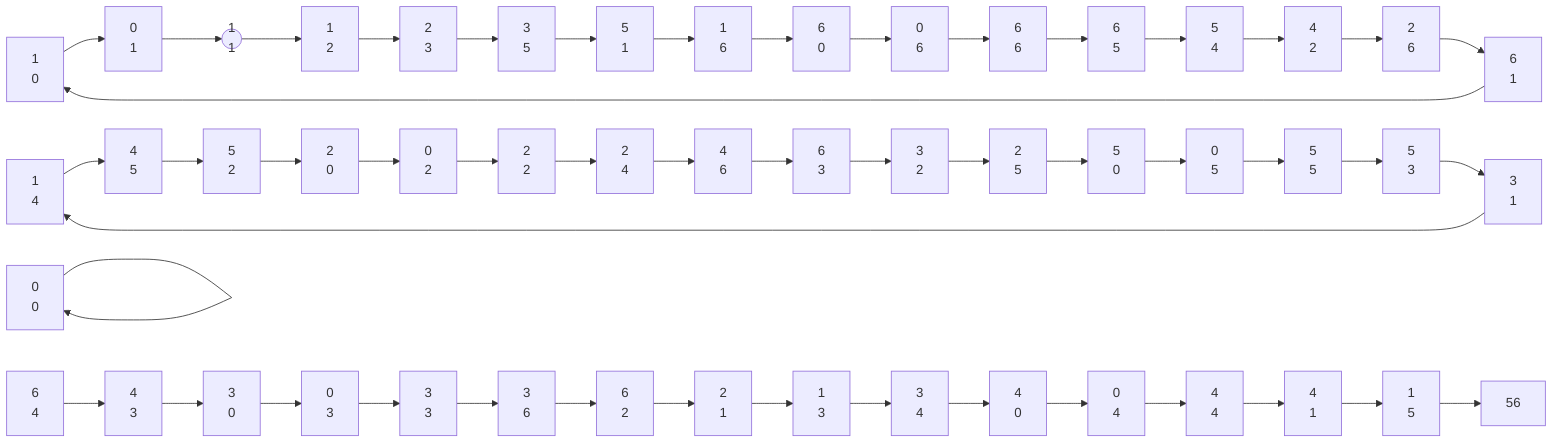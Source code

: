 graph LR;
  00[0<br/>0]-->00;
  01[0<br/>1]-->11;
  02[0<br/>2]-->22;
  03[0<br/>3]-->33;
  04[0<br/>4]-->44;
  05[0<br/>5]-->55;
  06[0<br/>6]-->66;
  10[1<br/>0]-->01;
  11((1<br/>1))-->12;
  12[1<br/>2]-->23;
  13[1<br/>3]-->34;
  14[1<br/>4]-->45;
  15[1<br/>5]-->56;
  16[1<br/>6]-->60;
  20[2<br/>0]-->02;
  21[2<br/>1]-->13;
  22[2<br/>2]-->24;
  23[2<br/>3]-->35;
  24[2<br/>4]-->46;
  25[2<br/>5]-->50;
  26[2<br/>6]-->61;
  30[3<br/>0]-->03;
  31[3<br/>1]-->14;
  32[3<br/>2]-->25;
  33[3<br/>3]-->36;
  34[3<br/>4]-->40;
  35[3<br/>5]-->51;
  36[3<br/>6]-->62;
  40[4<br/>0]-->04;
  41[4<br/>1]-->15;
  42[4<br/>2]-->26;
  43[4<br/>3]-->30;
  44[4<br/>4]-->41;
  45[4<br/>5]-->52;
  46[4<br/>6]-->63;
  50[5<br/>0]-->05;
  51[5<br/>1]-->16;
  52[5<br/>2]-->20;
  53[5<br/>3]-->31;
  54[5<br/>4]-->42;
  55[5<br/>5]-->53;
  60[6<br/>0]-->06;
  61[6<br/>1]-->10;
  62[6<br/>2]-->21;
  63[6<br/>3]-->32;
  64[6<br/>4]-->43;
  65[6<br/>5]-->54;
  66[6<br/>6]-->65;
